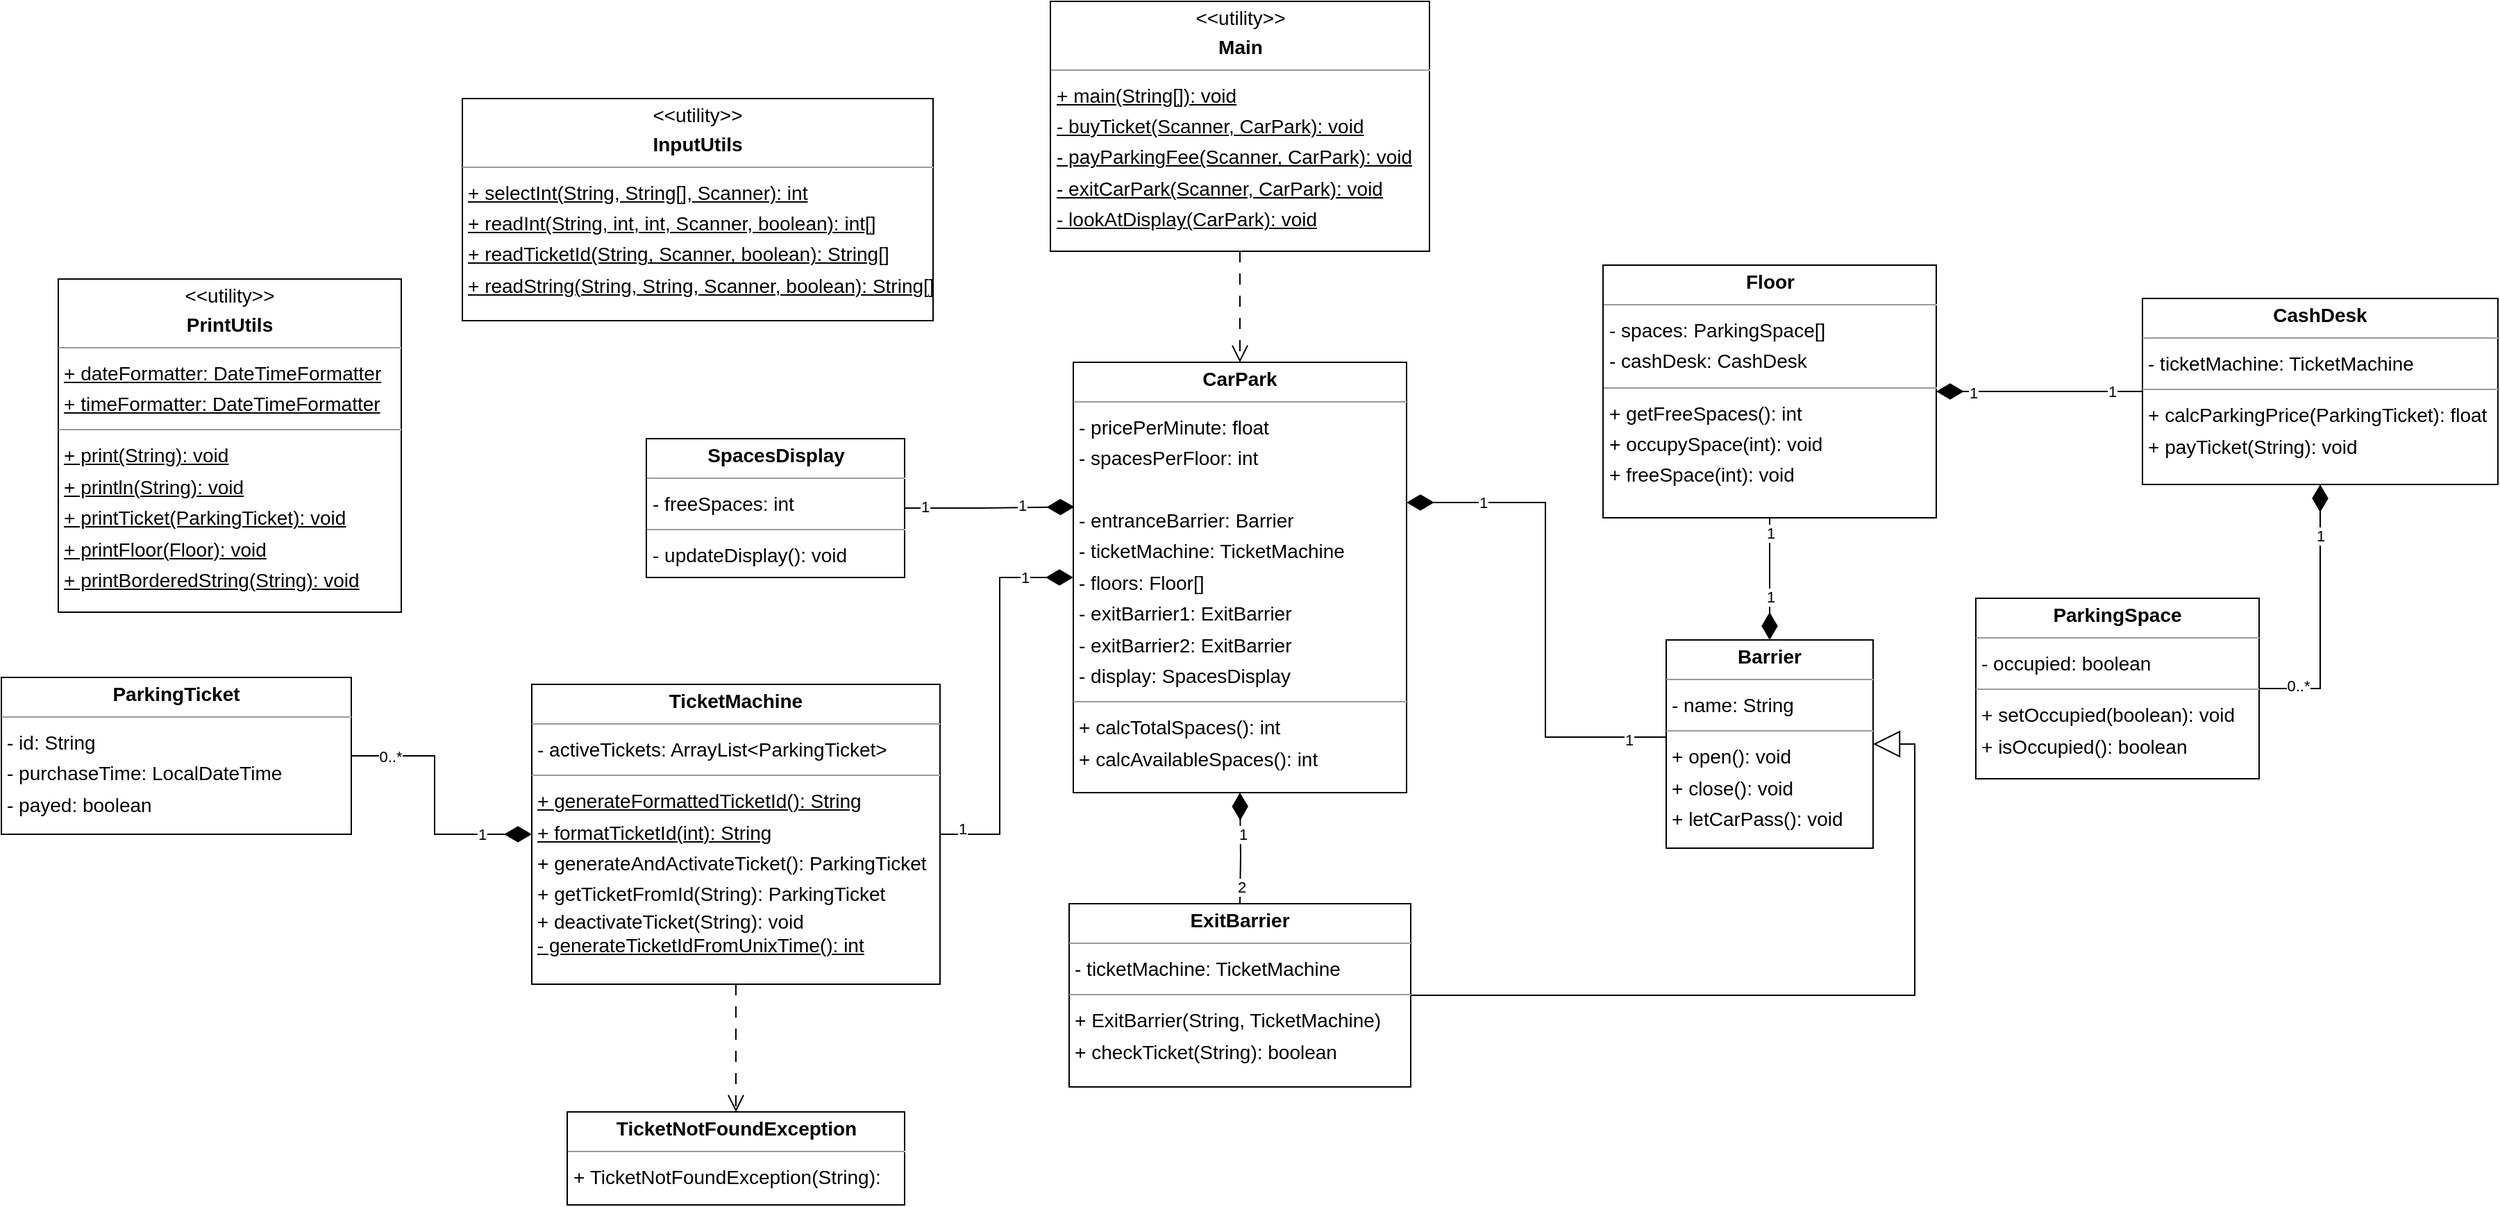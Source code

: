 <mxfile version="24.7.8">
  <diagram id="WN4tLgsPIc9OiVL17lst" name="Page-1">
    <mxGraphModel dx="3171" dy="-988" grid="1" gridSize="10" guides="1" tooltips="1" connect="1" arrows="1" fold="1" page="0" pageScale="1" pageWidth="1169" pageHeight="827" background="none" math="0" shadow="0">
      <root>
        <mxCell id="0" />
        <mxCell id="1" parent="0" />
        <mxCell id="fps_wv50eOaYFlaruQRv-7" style="edgeStyle=orthogonalEdgeStyle;rounded=0;orthogonalLoop=1;jettySize=auto;html=1;entryX=0.5;entryY=1;entryDx=0;entryDy=0;endArrow=none;endFill=0;startArrow=diamondThin;startFill=1;startSize=17;" parent="1" source="node10" target="node11" edge="1">
          <mxGeometry relative="1" as="geometry" />
        </mxCell>
        <mxCell id="fps_wv50eOaYFlaruQRv-10" value="1" style="edgeLabel;html=1;align=center;verticalAlign=middle;resizable=0;points=[];" parent="fps_wv50eOaYFlaruQRv-7" vertex="1" connectable="0">
          <mxGeometry x="0.904" y="-1" relative="1" as="geometry">
            <mxPoint x="-1" y="7" as="offset" />
          </mxGeometry>
        </mxCell>
        <mxCell id="MH4GTBdyqmfmw-JcOHtO-2" value="1" style="edgeLabel;html=1;align=center;verticalAlign=middle;resizable=0;points=[];" parent="fps_wv50eOaYFlaruQRv-7" vertex="1" connectable="0">
          <mxGeometry x="-0.295" relative="1" as="geometry">
            <mxPoint as="offset" />
          </mxGeometry>
        </mxCell>
        <mxCell id="JI84M18evYMCwg-Wzrc6-2" style="edgeStyle=orthogonalEdgeStyle;rounded=0;orthogonalLoop=1;jettySize=auto;html=1;endArrow=none;endFill=0;startArrow=diamondThin;startFill=1;startSize=17;" parent="1" target="node1" edge="1">
          <mxGeometry relative="1" as="geometry">
            <mxPoint x="-1830" y="2400" as="sourcePoint" />
          </mxGeometry>
        </mxCell>
        <mxCell id="JI84M18evYMCwg-Wzrc6-3" value="1" style="edgeLabel;html=1;align=center;verticalAlign=middle;resizable=0;points=[];" parent="JI84M18evYMCwg-Wzrc6-2" vertex="1" connectable="0">
          <mxGeometry x="-0.429" y="1" relative="1" as="geometry">
            <mxPoint y="7" as="offset" />
          </mxGeometry>
        </mxCell>
        <mxCell id="JI84M18evYMCwg-Wzrc6-4" value="2" style="edgeLabel;html=1;align=center;verticalAlign=middle;resizable=0;points=[];" parent="JI84M18evYMCwg-Wzrc6-2" vertex="1" connectable="0">
          <mxGeometry x="0.702" y="1" relative="1" as="geometry">
            <mxPoint as="offset" />
          </mxGeometry>
        </mxCell>
        <mxCell id="MpRvDz_S4he8FaEKzWim-2" style="edgeStyle=orthogonalEdgeStyle;rounded=0;orthogonalLoop=1;jettySize=auto;html=1;entryX=1;entryY=0.5;entryDx=0;entryDy=0;endArrow=block;endFill=0;endSize=17;exitX=1;exitY=0.5;exitDx=0;exitDy=0;" parent="1" source="node1" target="node10" edge="1">
          <mxGeometry relative="1" as="geometry" />
        </mxCell>
        <mxCell id="node1" value="&lt;p style=&quot;margin:0px;margin-top:4px;text-align:center;&quot;&gt;&lt;b&gt;ExitBarrier&lt;/b&gt;&lt;/p&gt;&lt;hr size=&quot;1&quot;&gt;&lt;p style=&quot;margin:0 0 0 4px;line-height:1.6;&quot;&gt;&lt;/p&gt;&lt;p style=&quot;margin:0 0 0 4px;line-height:1.6;&quot;&gt;- ticketMachine: TicketMachine&lt;/p&gt;&lt;hr size=&quot;1&quot;&gt;&lt;p style=&quot;margin:0 0 0 4px;line-height:1.6;&quot;&gt;+ ExitBarrier(String, TicketMachine)&lt;/p&gt;&lt;p style=&quot;margin:0 0 0 4px;line-height:1.6;&quot;&gt;+ checkTicket(String): boolean&lt;/p&gt;" style="verticalAlign=top;align=left;overflow=fill;fontSize=14;fontFamily=Helvetica;html=1;rounded=0;shadow=0;comic=0;labelBackgroundColor=none;strokeWidth=1;" parent="1" vertex="1">
          <mxGeometry x="-1953" y="2480" width="246" height="132" as="geometry" />
        </mxCell>
        <mxCell id="MpRvDz_S4he8FaEKzWim-3" style="edgeStyle=orthogonalEdgeStyle;rounded=0;orthogonalLoop=1;jettySize=auto;html=1;entryX=1;entryY=0.5;entryDx=0;entryDy=0;startArrow=diamondThin;startFill=1;startSize=17;endArrow=none;endFill=0;" parent="1" source="node9" target="node12" edge="1">
          <mxGeometry relative="1" as="geometry" />
        </mxCell>
        <mxCell id="MpRvDz_S4he8FaEKzWim-5" value="0..*" style="edgeLabel;html=1;align=center;verticalAlign=middle;resizable=0;points=[];" parent="MpRvDz_S4he8FaEKzWim-3" vertex="1" connectable="0">
          <mxGeometry x="0.71" y="-1" relative="1" as="geometry">
            <mxPoint y="-1" as="offset" />
          </mxGeometry>
        </mxCell>
        <mxCell id="fps_wv50eOaYFlaruQRv-30" value="1" style="edgeLabel;html=1;align=center;verticalAlign=middle;resizable=0;points=[];" parent="MpRvDz_S4he8FaEKzWim-3" vertex="1" connectable="0">
          <mxGeometry x="-0.617" relative="1" as="geometry">
            <mxPoint as="offset" />
          </mxGeometry>
        </mxCell>
        <mxCell id="node11" value="&lt;p style=&quot;margin:0px;margin-top:4px;text-align:center;&quot;&gt;&lt;b&gt;Floor&lt;/b&gt;&lt;/p&gt;&lt;hr size=&quot;1&quot;&gt;&lt;p style=&quot;margin:0 0 0 4px;line-height:1.6;&quot;&gt;- spaces: ParkingSpace[]&lt;br&gt;- cashDesk: CashDesk&lt;/p&gt;&lt;hr size=&quot;1&quot;&gt;&lt;p style=&quot;margin:0 0 0 4px;line-height:1.6;&quot;&gt;&lt;span style=&quot;background-color: initial;&quot;&gt;+ getFreeSpaces(): int&lt;/span&gt;&lt;br&gt;&lt;/p&gt;&lt;p style=&quot;margin:0 0 0 4px;line-height:1.6;&quot;&gt;+ occupySpace(int): void&lt;br&gt;+ freeSpace(int): void&lt;/p&gt;" style="verticalAlign=top;align=left;overflow=fill;fontSize=14;fontFamily=Helvetica;html=1;rounded=0;shadow=0;comic=0;labelBackgroundColor=none;strokeWidth=1;" parent="1" vertex="1">
          <mxGeometry x="-1568.5" y="2020" width="240" height="182" as="geometry" />
        </mxCell>
        <mxCell id="node7" value="&lt;p style=&quot;margin:0px;margin-top:4px;text-align:center;&quot;&gt;&amp;lt;&amp;lt;utility&amp;gt;&amp;gt;&lt;/p&gt;&lt;p style=&quot;margin:0px;margin-top:4px;text-align:center;&quot;&gt;&lt;b&gt;InputUtils&lt;/b&gt;&lt;/p&gt;&lt;hr size=&quot;1&quot;&gt;&lt;p style=&quot;margin:0 0 0 4px;line-height:1.6;&quot;&gt;&lt;u&gt;+ selectInt(String, String[], Scanner): int&lt;/u&gt;&lt;/p&gt;&lt;p style=&quot;margin:0 0 0 4px;line-height:1.6;&quot;&gt;&lt;u&gt;+ readInt(String, int, int, Scanner, boolean): int[]&lt;br&gt;&lt;/u&gt;&lt;/p&gt;&lt;p style=&quot;margin:0 0 0 4px;line-height:1.6;&quot;&gt;&lt;u&gt;+ readTicketId(String, Scanner, boolean): String[]&lt;br&gt;+ readString(String, String, Scanner, boolean): String[]&lt;/u&gt;&lt;br&gt;&lt;/p&gt;" style="verticalAlign=top;align=left;overflow=fill;fontSize=14;fontFamily=Helvetica;html=1;rounded=0;shadow=0;comic=0;labelBackgroundColor=none;strokeWidth=1;" parent="1" vertex="1">
          <mxGeometry x="-2390" y="1900" width="339" height="160" as="geometry" />
        </mxCell>
        <mxCell id="fps_wv50eOaYFlaruQRv-13" style="edgeStyle=orthogonalEdgeStyle;rounded=0;orthogonalLoop=1;jettySize=auto;html=1;endArrow=open;endFill=0;endSize=10;dashed=1;dashPattern=8 8;entryX=0.5;entryY=0;entryDx=0;entryDy=0;" parent="1" source="node0" target="ZQuT73kXliV_Dnm1jxAf-1" edge="1">
          <mxGeometry relative="1" as="geometry" />
        </mxCell>
        <mxCell id="node0" value="&lt;p style=&quot;margin:0px;margin-top:4px;text-align:center;&quot;&gt;&amp;lt;&amp;lt;utility&amp;gt;&amp;gt;&lt;/p&gt;&lt;p style=&quot;margin:0px;margin-top:4px;text-align:center;&quot;&gt;&lt;b&gt;Main&lt;/b&gt;&lt;/p&gt;&lt;hr size=&quot;1&quot;&gt;&lt;p style=&quot;margin:0 0 0 4px;line-height:1.6;&quot;&gt;&lt;u&gt;+ main(String[]): void&lt;br&gt;&lt;/u&gt;&lt;/p&gt;&lt;p style=&quot;margin:0 0 0 4px;line-height:1.6;&quot;&gt;&lt;u&gt;- buyTicket(Scanner, CarPark): void&lt;br&gt;&lt;/u&gt;&lt;/p&gt;&lt;p style=&quot;margin:0 0 0 4px;line-height:1.6;&quot;&gt;&lt;u&gt;- payParkingFee(Scanner, CarPark): void&lt;br&gt;- exitCarPark(Scanner, CarPark): void&lt;/u&gt;&lt;/p&gt;&lt;p style=&quot;margin:0 0 0 4px;line-height:1.6;&quot;&gt;&lt;u&gt;- lookAtDisplay(CarPark): void&lt;/u&gt;&lt;br&gt;&lt;/p&gt;" style="verticalAlign=top;align=left;overflow=fill;fontSize=14;fontFamily=Helvetica;html=1;rounded=0;shadow=0;comic=0;labelBackgroundColor=none;strokeWidth=1;" parent="1" vertex="1">
          <mxGeometry x="-1966.5" y="1830" width="273" height="180" as="geometry" />
        </mxCell>
        <mxCell id="node12" value="&lt;p style=&quot;margin:0px;margin-top:4px;text-align:center;&quot;&gt;&lt;b&gt;ParkingSpace&lt;/b&gt;&lt;/p&gt;&lt;hr size=&quot;1&quot;&gt;&lt;p style=&quot;margin:0 0 0 4px;line-height:1.6;&quot;&gt;&lt;/p&gt;&lt;p style=&quot;margin:0 0 0 4px;line-height:1.6;&quot;&gt;- occupied: boolean&lt;/p&gt;&lt;hr size=&quot;1&quot;&gt;&lt;p style=&quot;margin:0 0 0 4px;line-height:1.6;&quot;&gt;+ setOccupied(boolean): void&lt;br&gt;+ isOccupied(): boolean&lt;/p&gt;" style="verticalAlign=top;align=left;overflow=fill;fontSize=14;fontFamily=Helvetica;html=1;rounded=0;shadow=0;comic=0;labelBackgroundColor=none;strokeWidth=1;" parent="1" vertex="1">
          <mxGeometry x="-1300" y="2260" width="204" height="130" as="geometry" />
        </mxCell>
        <mxCell id="node6" value="&lt;p style=&quot;margin:0px;margin-top:4px;text-align:center;&quot;&gt;&lt;b&gt;ParkingTicket&lt;/b&gt;&lt;/p&gt;&lt;hr size=&quot;1&quot;&gt;&lt;p style=&quot;margin:0 0 0 4px;line-height:1.6;&quot;&gt;&lt;/p&gt;&lt;p style=&quot;margin:0 0 0 4px;line-height:1.6;&quot;&gt;- id: String&lt;br&gt;- purchaseTime: LocalDateTime&lt;br&gt;- payed: boolean&lt;/p&gt;" style="verticalAlign=top;align=left;overflow=fill;fontSize=14;fontFamily=Helvetica;html=1;rounded=0;shadow=0;comic=0;labelBackgroundColor=none;strokeWidth=1;" parent="1" vertex="1">
          <mxGeometry x="-2722" y="2317" width="252" height="113" as="geometry" />
        </mxCell>
        <mxCell id="node3" value="&lt;p style=&quot;margin:0px;margin-top:4px;text-align:center;&quot;&gt;&amp;lt;&amp;lt;utility&amp;gt;&amp;gt;&lt;/p&gt;&lt;p style=&quot;margin:0px;margin-top:4px;text-align:center;&quot;&gt;&lt;b&gt;PrintUtils&lt;/b&gt;&lt;/p&gt;&lt;hr size=&quot;1&quot;&gt;&lt;p style=&quot;margin:0 0 0 4px;line-height:1.6;&quot;&gt;&lt;/p&gt;&lt;p style=&quot;margin:0 0 0 4px;line-height:1.6;&quot;&gt;&lt;u&gt;+ dateFormatter: DateTimeFormatter&lt;br&gt;+ timeFormatter: DateTimeFormatter&lt;/u&gt;&lt;/p&gt;&lt;hr size=&quot;1&quot;&gt;&lt;p style=&quot;margin:0 0 0 4px;line-height:1.6;&quot;&gt;&lt;u&gt;+ print(String): void&lt;br&gt;+ println(String): void&lt;br&gt;+ printTicket(ParkingTicket): void&lt;br&gt;+ printFloor(Floor): void&lt;br&gt;+ printBorderedString(String): void&lt;/u&gt;&lt;/p&gt;" style="verticalAlign=top;align=left;overflow=fill;fontSize=14;fontFamily=Helvetica;html=1;rounded=0;shadow=0;comic=0;labelBackgroundColor=none;strokeWidth=1;" parent="1" vertex="1">
          <mxGeometry x="-2681" y="2030" width="247" height="240" as="geometry" />
        </mxCell>
        <mxCell id="eDhFl0skWlGEbIqsnFKC-3" style="edgeStyle=orthogonalEdgeStyle;rounded=0;orthogonalLoop=1;jettySize=auto;html=1;startArrow=diamondThin;startFill=1;endArrow=none;endFill=0;startSize=17;entryX=1;entryY=0.5;entryDx=0;entryDy=0;" parent="1" source="node5" target="node6" edge="1">
          <mxGeometry relative="1" as="geometry" />
        </mxCell>
        <mxCell id="eDhFl0skWlGEbIqsnFKC-4" value="1" style="edgeLabel;html=1;align=center;verticalAlign=middle;resizable=0;points=[];" parent="eDhFl0skWlGEbIqsnFKC-3" vertex="1" connectable="0">
          <mxGeometry x="-0.612" relative="1" as="geometry">
            <mxPoint as="offset" />
          </mxGeometry>
        </mxCell>
        <mxCell id="eDhFl0skWlGEbIqsnFKC-5" value="0..*" style="edgeLabel;html=1;align=center;verticalAlign=middle;resizable=0;points=[];" parent="eDhFl0skWlGEbIqsnFKC-3" vertex="1" connectable="0">
          <mxGeometry x="0.699" relative="1" as="geometry">
            <mxPoint as="offset" />
          </mxGeometry>
        </mxCell>
        <mxCell id="fps_wv50eOaYFlaruQRv-32" style="edgeStyle=orthogonalEdgeStyle;rounded=0;orthogonalLoop=1;jettySize=auto;html=1;entryX=0.5;entryY=0;entryDx=0;entryDy=0;endArrow=open;endFill=0;endSize=10;dashed=1;dashPattern=8 8;" parent="1" source="node5" target="node2" edge="1">
          <mxGeometry relative="1" as="geometry" />
        </mxCell>
        <mxCell id="ZQuT73kXliV_Dnm1jxAf-4" style="edgeStyle=orthogonalEdgeStyle;rounded=0;orthogonalLoop=1;jettySize=auto;html=1;entryX=0;entryY=0.5;entryDx=0;entryDy=0;endArrow=diamondThin;endFill=1;endSize=17;" edge="1" parent="1" source="node5" target="ZQuT73kXliV_Dnm1jxAf-1">
          <mxGeometry relative="1" as="geometry" />
        </mxCell>
        <mxCell id="ZQuT73kXliV_Dnm1jxAf-5" value="1" style="edgeLabel;html=1;align=center;verticalAlign=middle;resizable=0;points=[];" vertex="1" connectable="0" parent="ZQuT73kXliV_Dnm1jxAf-4">
          <mxGeometry x="0.749" y="-2" relative="1" as="geometry">
            <mxPoint y="-2" as="offset" />
          </mxGeometry>
        </mxCell>
        <mxCell id="ZQuT73kXliV_Dnm1jxAf-8" value="1" style="edgeLabel;html=1;align=center;verticalAlign=middle;resizable=0;points=[];" vertex="1" connectable="0" parent="ZQuT73kXliV_Dnm1jxAf-4">
          <mxGeometry x="-0.885" y="4" relative="1" as="geometry">
            <mxPoint as="offset" />
          </mxGeometry>
        </mxCell>
        <mxCell id="node5" value="&lt;p style=&quot;margin:0px;margin-top:4px;text-align:center;&quot;&gt;&lt;b&gt;TicketMachine&lt;/b&gt;&lt;/p&gt;&lt;hr size=&quot;1&quot;&gt;&lt;p style=&quot;margin:0 0 0 4px;line-height:1.6;&quot;&gt;&lt;/p&gt;&lt;p style=&quot;margin:0 0 0 4px;line-height:1.6;&quot;&gt;- activeTickets: ArrayList&amp;lt;ParkingTicket&amp;gt;&lt;/p&gt;&lt;hr size=&quot;1&quot;&gt;&lt;p style=&quot;margin:0 0 0 4px;line-height:1.6;&quot;&gt;&lt;u&gt;+ generateFormattedTicketId(): String&lt;/u&gt;&lt;/p&gt;&lt;p style=&quot;margin:0 0 0 4px;line-height:1.6;&quot;&gt;&lt;u&gt;+ formatTicketId(int): String&lt;/u&gt;&lt;br&gt;+ generateAndActivateTicket(): ParkingTicket&lt;br&gt;+ getTicketFromId(String): ParkingTicket&lt;/p&gt;&amp;nbsp;+ deactivateTicket(String): void&lt;div&gt;&amp;nbsp;&lt;u&gt;- generateTicketIdFromUnixTime(): int&lt;/u&gt;&lt;/div&gt;" style="verticalAlign=top;align=left;overflow=fill;fontSize=14;fontFamily=Helvetica;html=1;rounded=0;shadow=0;comic=0;labelBackgroundColor=none;strokeWidth=1;" parent="1" vertex="1">
          <mxGeometry x="-2340" y="2322" width="294" height="216" as="geometry" />
        </mxCell>
        <mxCell id="node2" value="&lt;p style=&quot;margin:0px;margin-top:4px;text-align:center;&quot;&gt;&lt;b&gt;TicketNotFoundException&lt;/b&gt;&lt;/p&gt;&lt;hr size=&quot;1&quot;/&gt;&lt;p style=&quot;margin:0 0 0 4px;line-height:1.6;&quot;&gt;+ TicketNotFoundException(String): &lt;/p&gt;" style="verticalAlign=top;align=left;overflow=fill;fontSize=14;fontFamily=Helvetica;html=1;rounded=0;shadow=0;comic=0;labelBackgroundColor=none;strokeWidth=1;" parent="1" vertex="1">
          <mxGeometry x="-2314.5" y="2630" width="243" height="67" as="geometry" />
        </mxCell>
        <mxCell id="node4" value="&lt;p style=&quot;margin:0px;margin-top:4px;text-align:center;&quot;&gt;&lt;b&gt;SpacesDisplay&lt;/b&gt;&lt;/p&gt;&lt;hr size=&quot;1&quot;&gt;&lt;p style=&quot;margin:0 0 0 4px;line-height:1.6;&quot;&gt;&lt;/p&gt;&lt;p style=&quot;margin:0 0 0 4px;line-height:1.6;&quot;&gt;- freeSpaces: int&lt;/p&gt;&lt;hr size=&quot;1&quot;&gt;&lt;p style=&quot;margin:0 0 0 4px;line-height:1.6;&quot;&gt;&lt;span style=&quot;background-color: initial;&quot;&gt;- updateDisplay(): void&lt;/span&gt;&lt;br&gt;&lt;/p&gt;" style="verticalAlign=top;align=left;overflow=fill;fontSize=14;fontFamily=Helvetica;html=1;rounded=0;shadow=0;comic=0;labelBackgroundColor=none;strokeWidth=1;" parent="1" vertex="1">
          <mxGeometry x="-2257.5" y="2145" width="186" height="100" as="geometry" />
        </mxCell>
        <mxCell id="fps_wv50eOaYFlaruQRv-20" value="" style="edgeStyle=orthogonalEdgeStyle;rounded=0;orthogonalLoop=1;jettySize=auto;html=1;entryX=0;entryY=0.5;entryDx=0;entryDy=0;endArrow=none;endFill=0;startArrow=diamondThin;startFill=1;startSize=17;" parent="1" source="ZQuT73kXliV_Dnm1jxAf-1" target="node10" edge="1">
          <mxGeometry relative="1" as="geometry">
            <mxPoint x="-1708" y="2191" as="sourcePoint" />
            <mxPoint x="-1120" y="1562" as="targetPoint" />
            <Array as="points">
              <mxPoint x="-1610" y="2191" />
              <mxPoint x="-1610" y="2360" />
              <mxPoint x="-1400" y="2360" />
              <mxPoint x="-1400" y="2375" />
            </Array>
          </mxGeometry>
        </mxCell>
        <mxCell id="fps_wv50eOaYFlaruQRv-21" value="1" style="edgeLabel;html=1;align=center;verticalAlign=middle;resizable=0;points=[];" parent="fps_wv50eOaYFlaruQRv-20" vertex="1" connectable="0">
          <mxGeometry x="-0.748" y="2" relative="1" as="geometry">
            <mxPoint x="-24" y="2" as="offset" />
          </mxGeometry>
        </mxCell>
        <mxCell id="fps_wv50eOaYFlaruQRv-26" value="1" style="edgeLabel;html=1;align=center;verticalAlign=middle;resizable=0;points=[];" parent="fps_wv50eOaYFlaruQRv-20" vertex="1" connectable="0">
          <mxGeometry x="0.863" y="2" relative="1" as="geometry">
            <mxPoint x="-14" as="offset" />
          </mxGeometry>
        </mxCell>
        <mxCell id="MH4GTBdyqmfmw-JcOHtO-1" value="1" style="edgeLabel;html=1;align=center;verticalAlign=middle;resizable=0;points=[];" parent="fps_wv50eOaYFlaruQRv-20" vertex="1" connectable="0">
          <mxGeometry x="-0.37" y="1" relative="1" as="geometry">
            <mxPoint x="59" y="73" as="offset" />
          </mxGeometry>
        </mxCell>
        <mxCell id="node10" value="&lt;p style=&quot;margin:0px;margin-top:4px;text-align:center;&quot;&gt;&lt;b&gt;Barrier&lt;/b&gt;&lt;/p&gt;&lt;hr size=&quot;1&quot;&gt;&lt;p style=&quot;margin:0 0 0 4px;line-height:1.6;&quot;&gt;- name: String&lt;/p&gt;&lt;hr size=&quot;1&quot;&gt;&lt;p style=&quot;margin:0 0 0 4px;line-height:1.6;&quot;&gt;&lt;span style=&quot;background-color: initial;&quot;&gt;+ open(): void&lt;/span&gt;&lt;br&gt;&lt;/p&gt;&lt;p style=&quot;margin:0 0 0 4px;line-height:1.6;&quot;&gt;+ close(): void&lt;br&gt;+ letCarPass(): void&lt;/p&gt;" style="verticalAlign=top;align=left;overflow=fill;fontSize=14;fontFamily=Helvetica;html=1;rounded=0;shadow=0;comic=0;labelBackgroundColor=none;strokeWidth=1;" parent="1" vertex="1">
          <mxGeometry x="-1523" y="2290" width="149" height="150" as="geometry" />
        </mxCell>
        <mxCell id="fps_wv50eOaYFlaruQRv-23" value="" style="edgeStyle=orthogonalEdgeStyle;rounded=0;orthogonalLoop=1;jettySize=auto;html=1;entryX=0;entryY=0.5;entryDx=0;entryDy=0;startArrow=diamondThin;startFill=1;startSize=17;endArrow=none;endFill=0;" parent="1" source="node11" target="node9" edge="1">
          <mxGeometry relative="1" as="geometry">
            <mxPoint x="-1240" y="1431" as="sourcePoint" />
            <mxPoint x="-2150" y="1555" as="targetPoint" />
          </mxGeometry>
        </mxCell>
        <mxCell id="fps_wv50eOaYFlaruQRv-24" value="1" style="edgeLabel;html=1;align=center;verticalAlign=middle;resizable=0;points=[];" parent="fps_wv50eOaYFlaruQRv-23" vertex="1" connectable="0">
          <mxGeometry x="-0.641" y="-3" relative="1" as="geometry">
            <mxPoint y="-2" as="offset" />
          </mxGeometry>
        </mxCell>
        <mxCell id="fps_wv50eOaYFlaruQRv-27" value="1" style="edgeLabel;html=1;align=center;verticalAlign=middle;resizable=0;points=[];" parent="fps_wv50eOaYFlaruQRv-23" vertex="1" connectable="0">
          <mxGeometry x="0.698" relative="1" as="geometry">
            <mxPoint as="offset" />
          </mxGeometry>
        </mxCell>
        <mxCell id="node9" value="&lt;p style=&quot;margin:0px;margin-top:4px;text-align:center;&quot;&gt;&lt;b&gt;CashDesk&lt;/b&gt;&lt;/p&gt;&lt;hr size=&quot;1&quot;&gt;&lt;p style=&quot;margin:0 0 0 4px;line-height:1.6;&quot;&gt;&lt;/p&gt;&lt;p style=&quot;margin:0 0 0 4px;line-height:1.6;&quot;&gt;- ticketMachine: TicketMachine&lt;/p&gt;&lt;hr size=&quot;1&quot;&gt;&lt;p style=&quot;margin:0 0 0 4px;line-height:1.6;&quot;&gt;&lt;span style=&quot;background-color: initial;&quot;&gt;+ calcParkingPrice(ParkingTicket): float&lt;/span&gt;&lt;br&gt;&lt;/p&gt;&lt;p style=&quot;margin:0 0 0 4px;line-height:1.6;&quot;&gt;+ payTicket(String): void&lt;/p&gt;" style="verticalAlign=top;align=left;overflow=fill;fontSize=14;fontFamily=Helvetica;html=1;rounded=0;shadow=0;comic=0;labelBackgroundColor=none;strokeWidth=1;" parent="1" vertex="1">
          <mxGeometry x="-1180" y="2044" width="256" height="134" as="geometry" />
        </mxCell>
        <mxCell id="ZQuT73kXliV_Dnm1jxAf-1" value="&lt;p style=&quot;margin:0px;margin-top:4px;text-align:center;&quot;&gt;&lt;/p&gt;&lt;p style=&quot;margin: 4px 0px 0px; text-align: center;&quot;&gt;&lt;b&gt;CarPark&lt;/b&gt;&lt;/p&gt;&lt;hr size=&quot;1&quot;&gt;&lt;p style=&quot;margin: 0px 0px 0px 4px; line-height: 1.6;&quot;&gt;&lt;/p&gt;&lt;p style=&quot;margin: 0px 0px 0px 4px; line-height: 1.6;&quot;&gt;- pricePerMinute: float&lt;/p&gt;&lt;p style=&quot;margin: 0px 0px 0px 4px; line-height: 1.6;&quot;&gt;- spacesPerFloor: int&lt;/p&gt;&lt;p style=&quot;margin: 0px 0px 0px 4px; line-height: 1.6;&quot;&gt;&lt;br&gt;&lt;/p&gt;&lt;p style=&quot;margin: 0px 0px 0px 4px; line-height: 1.6;&quot;&gt;- entranceBarrier: Barrier&lt;/p&gt;&lt;p style=&quot;margin: 0px 0px 0px 4px; line-height: 1.6;&quot;&gt;- ticketMachine: TicketMachine&lt;/p&gt;&lt;p style=&quot;margin: 0px 0px 0px 4px; line-height: 1.6;&quot;&gt;- floors: Floor[]&lt;/p&gt;&lt;p style=&quot;margin: 0px 0px 0px 4px; line-height: 1.6;&quot;&gt;- exitBarrier1: ExitBarrier&lt;/p&gt;&lt;p style=&quot;margin: 0px 0px 0px 4px; line-height: 1.6;&quot;&gt;- exitBarrier2: ExitBarrier&lt;/p&gt;&lt;p style=&quot;margin: 0px 0px 0px 4px; line-height: 1.6;&quot;&gt;- display: SpacesDisplay&lt;/p&gt;&lt;hr size=&quot;1&quot;&gt;&lt;p style=&quot;margin:0 0 0 4px;line-height:1.6;&quot;&gt;+ calcTotalSpaces(): int&lt;br&gt;+ calcAvailableSpaces(): int&lt;br&gt;&lt;/p&gt;" style="verticalAlign=top;align=left;overflow=fill;fontSize=14;fontFamily=Helvetica;html=1;rounded=0;shadow=0;comic=0;labelBackgroundColor=none;strokeWidth=1;" vertex="1" parent="1">
          <mxGeometry x="-1950" y="2090" width="240" height="310" as="geometry" />
        </mxCell>
        <mxCell id="ZQuT73kXliV_Dnm1jxAf-3" style="edgeStyle=orthogonalEdgeStyle;rounded=0;orthogonalLoop=1;jettySize=auto;html=1;entryX=0.003;entryY=0.336;entryDx=0;entryDy=0;entryPerimeter=0;endArrow=diamondThin;endFill=1;endSize=17;" edge="1" parent="1" source="node4" target="ZQuT73kXliV_Dnm1jxAf-1">
          <mxGeometry relative="1" as="geometry">
            <mxPoint x="-1970" y="2180" as="targetPoint" />
          </mxGeometry>
        </mxCell>
        <mxCell id="ZQuT73kXliV_Dnm1jxAf-6" value="1" style="edgeLabel;html=1;align=center;verticalAlign=middle;resizable=0;points=[];" vertex="1" connectable="0" parent="ZQuT73kXliV_Dnm1jxAf-3">
          <mxGeometry x="0.392" y="4" relative="1" as="geometry">
            <mxPoint y="3" as="offset" />
          </mxGeometry>
        </mxCell>
        <mxCell id="ZQuT73kXliV_Dnm1jxAf-7" value="1" style="edgeLabel;html=1;align=center;verticalAlign=middle;resizable=0;points=[];" vertex="1" connectable="0" parent="ZQuT73kXliV_Dnm1jxAf-3">
          <mxGeometry x="-0.771" y="-3" relative="1" as="geometry">
            <mxPoint y="-4" as="offset" />
          </mxGeometry>
        </mxCell>
      </root>
    </mxGraphModel>
  </diagram>
</mxfile>
